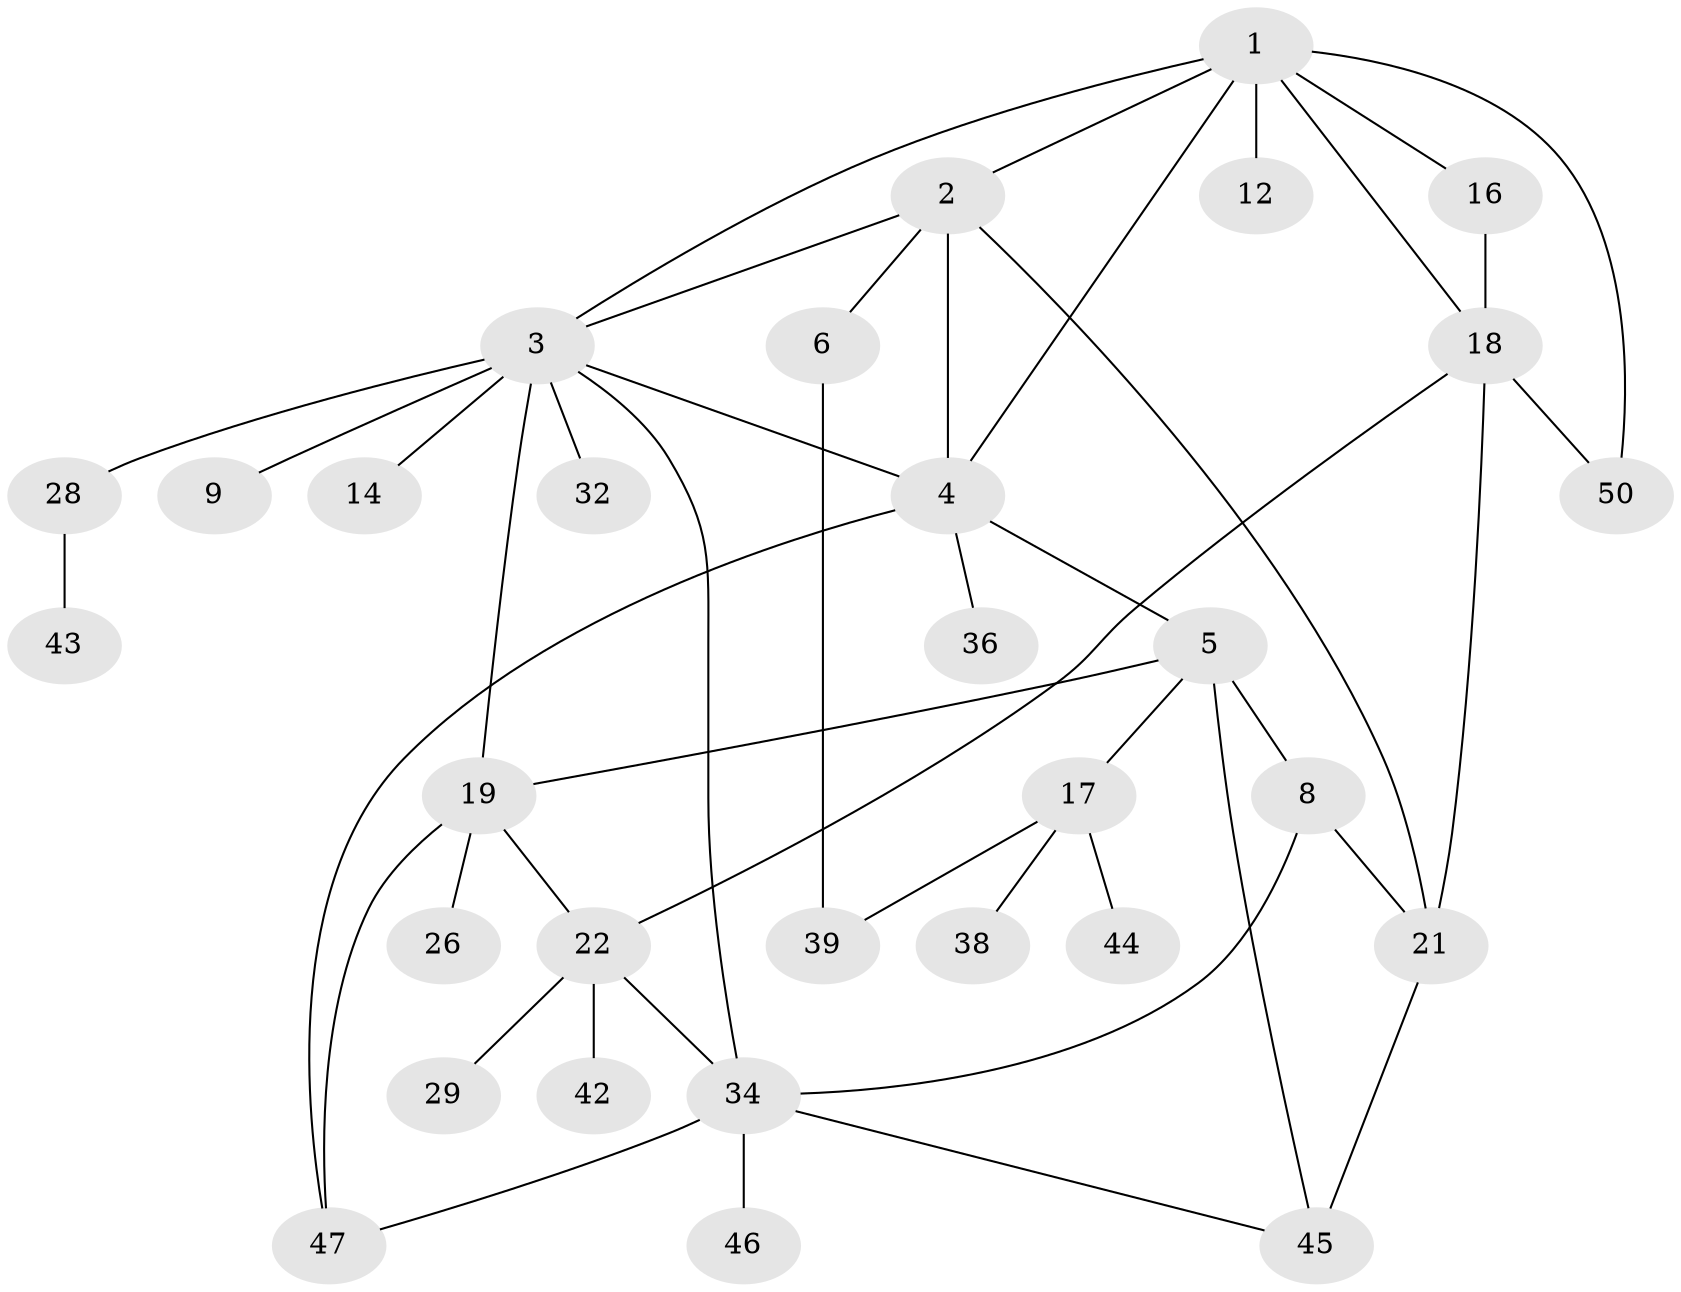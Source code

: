 // original degree distribution, {7: 0.03225806451612903, 5: 0.08064516129032258, 6: 0.016129032258064516, 2: 0.3064516129032258, 3: 0.16129032258064516, 1: 0.3064516129032258, 4: 0.0967741935483871}
// Generated by graph-tools (version 1.1) at 2025/16/03/04/25 18:16:52]
// undirected, 31 vertices, 46 edges
graph export_dot {
graph [start="1"]
  node [color=gray90,style=filled];
  1;
  2;
  3 [super="+7"];
  4 [super="+30"];
  5;
  6;
  8;
  9 [super="+58"];
  12 [super="+20"];
  14;
  16 [super="+31+52"];
  17;
  18 [super="+23"];
  19 [super="+59+24"];
  21 [super="+40+35"];
  22 [super="+27+37"];
  26 [super="+33"];
  28 [super="+54"];
  29;
  32;
  34 [super="+48"];
  36 [super="+55"];
  38;
  39;
  42;
  43;
  44;
  45 [super="+56+60"];
  46;
  47;
  50 [super="+57+62"];
  1 -- 2;
  1 -- 12;
  1 -- 16;
  1 -- 18;
  1 -- 50;
  1 -- 4;
  1 -- 3;
  2 -- 3;
  2 -- 4;
  2 -- 6;
  2 -- 21;
  3 -- 14;
  3 -- 32;
  3 -- 4;
  3 -- 28 [weight=2];
  3 -- 34;
  3 -- 19;
  3 -- 9;
  4 -- 5;
  4 -- 36;
  4 -- 47;
  5 -- 8;
  5 -- 17;
  5 -- 19;
  5 -- 45;
  6 -- 39;
  8 -- 21;
  8 -- 34;
  16 -- 18;
  17 -- 38;
  17 -- 44;
  17 -- 39;
  18 -- 22;
  18 -- 50;
  18 -- 21;
  19 -- 26;
  19 -- 22;
  19 -- 47;
  21 -- 45;
  22 -- 29;
  22 -- 42;
  22 -- 34;
  28 -- 43;
  34 -- 46;
  34 -- 47;
  34 -- 45;
}
